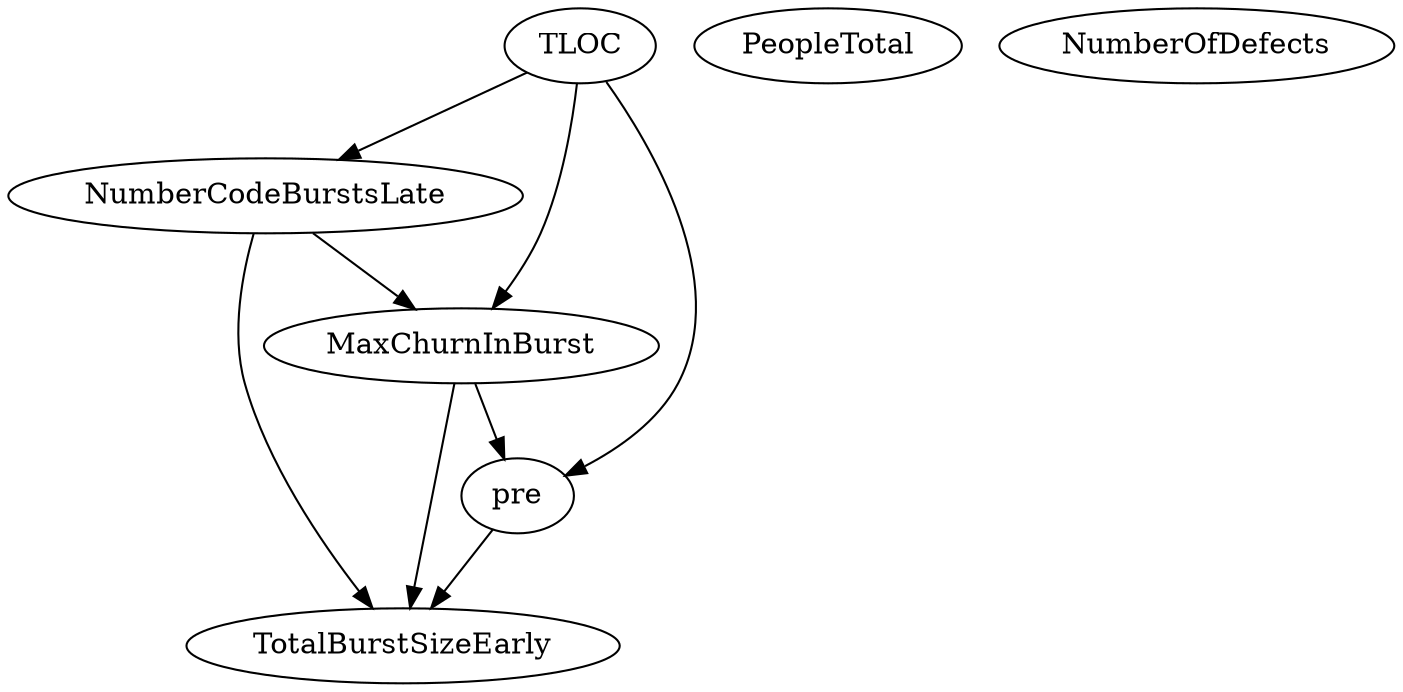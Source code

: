 digraph {
   NumberCodeBurstsLate;
   PeopleTotal;
   NumberOfDefects;
   TotalBurstSizeEarly;
   TLOC;
   MaxChurnInBurst;
   pre;
   NumberCodeBurstsLate -> TotalBurstSizeEarly;
   NumberCodeBurstsLate -> MaxChurnInBurst;
   TLOC -> NumberCodeBurstsLate;
   TLOC -> MaxChurnInBurst;
   TLOC -> pre;
   MaxChurnInBurst -> TotalBurstSizeEarly;
   MaxChurnInBurst -> pre;
   pre -> TotalBurstSizeEarly;
}
